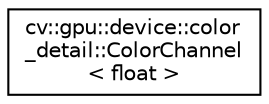 digraph "Graphical Class Hierarchy"
{
 // LATEX_PDF_SIZE
  edge [fontname="Helvetica",fontsize="10",labelfontname="Helvetica",labelfontsize="10"];
  node [fontname="Helvetica",fontsize="10",shape=record];
  rankdir="LR";
  Node0 [label="cv::gpu::device::color\l_detail::ColorChannel\l\< float \>",height=0.2,width=0.4,color="black", fillcolor="white", style="filled",URL="$structcv_1_1gpu_1_1device_1_1color__detail_1_1_color_channel_3_01float_01_4.html",tooltip=" "];
}
